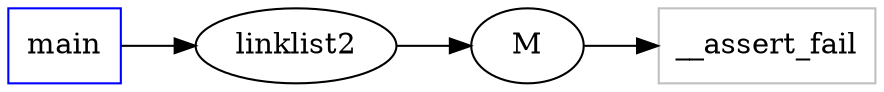 digraph functioncalls {
rankdir=LR;

main [shape="box", color=blue];
__assert_fail [shape="box", color=grey];
M -> __assert_fail;
linklist2 -> M;
main -> linklist2;
}
